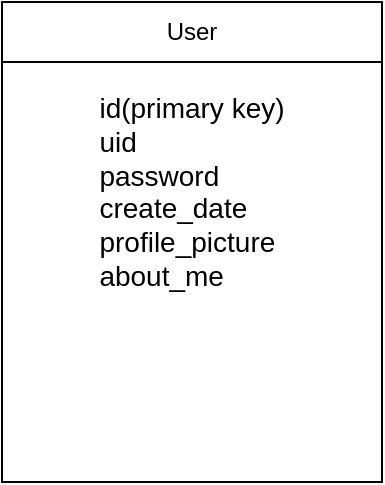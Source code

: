 <mxfile version="20.0.3" type="github">
  <diagram id="C5RBs43oDa-KdzZeNtuy" name="Page-1">
    <mxGraphModel dx="942" dy="696" grid="1" gridSize="10" guides="1" tooltips="1" connect="1" arrows="1" fold="1" page="1" pageScale="1" pageWidth="827" pageHeight="1169" math="0" shadow="0">
      <root>
        <mxCell id="WIyWlLk6GJQsqaUBKTNV-0" />
        <mxCell id="WIyWlLk6GJQsqaUBKTNV-1" parent="WIyWlLk6GJQsqaUBKTNV-0" />
        <mxCell id="NyDZCHQYJBeI92bLQiKS-0" value="&lt;div style=&quot;text-align: left; font-size: 14px;&quot;&gt;&lt;font style=&quot;font-size: 14px;&quot;&gt;&lt;span style=&quot;background-color: initial;&quot;&gt;id(primary key)&lt;/span&gt;&lt;br&gt;&lt;span style=&quot;background-color: initial;&quot;&gt;uid&lt;/span&gt;&lt;br&gt;&lt;span style=&quot;background-color: initial;&quot;&gt;password&lt;/span&gt;&lt;br&gt;&lt;/font&gt;&lt;/div&gt;&lt;div style=&quot;text-align: left; font-size: 14px;&quot;&gt;create_date&lt;/div&gt;&lt;div style=&quot;text-align: left; font-size: 14px;&quot;&gt;profile_picture&lt;/div&gt;&lt;div style=&quot;text-align: left; font-size: 14px;&quot;&gt;about_me&lt;/div&gt;&lt;div style=&quot;text-align: left; font-size: 14px;&quot;&gt;&lt;br&gt;&lt;/div&gt;&lt;div style=&quot;text-align: left; font-size: 14px;&quot;&gt;&lt;br&gt;&lt;/div&gt;&lt;div style=&quot;text-align: left; font-size: 14px;&quot;&gt;&lt;br&gt;&lt;/div&gt;" style="rounded=0;whiteSpace=wrap;html=1;" vertex="1" parent="WIyWlLk6GJQsqaUBKTNV-1">
          <mxGeometry x="130" y="130" width="190" height="240" as="geometry" />
        </mxCell>
        <mxCell id="NyDZCHQYJBeI92bLQiKS-1" value="User" style="rounded=0;whiteSpace=wrap;html=1;" vertex="1" parent="WIyWlLk6GJQsqaUBKTNV-1">
          <mxGeometry x="130" y="130" width="190" height="30" as="geometry" />
        </mxCell>
      </root>
    </mxGraphModel>
  </diagram>
</mxfile>
